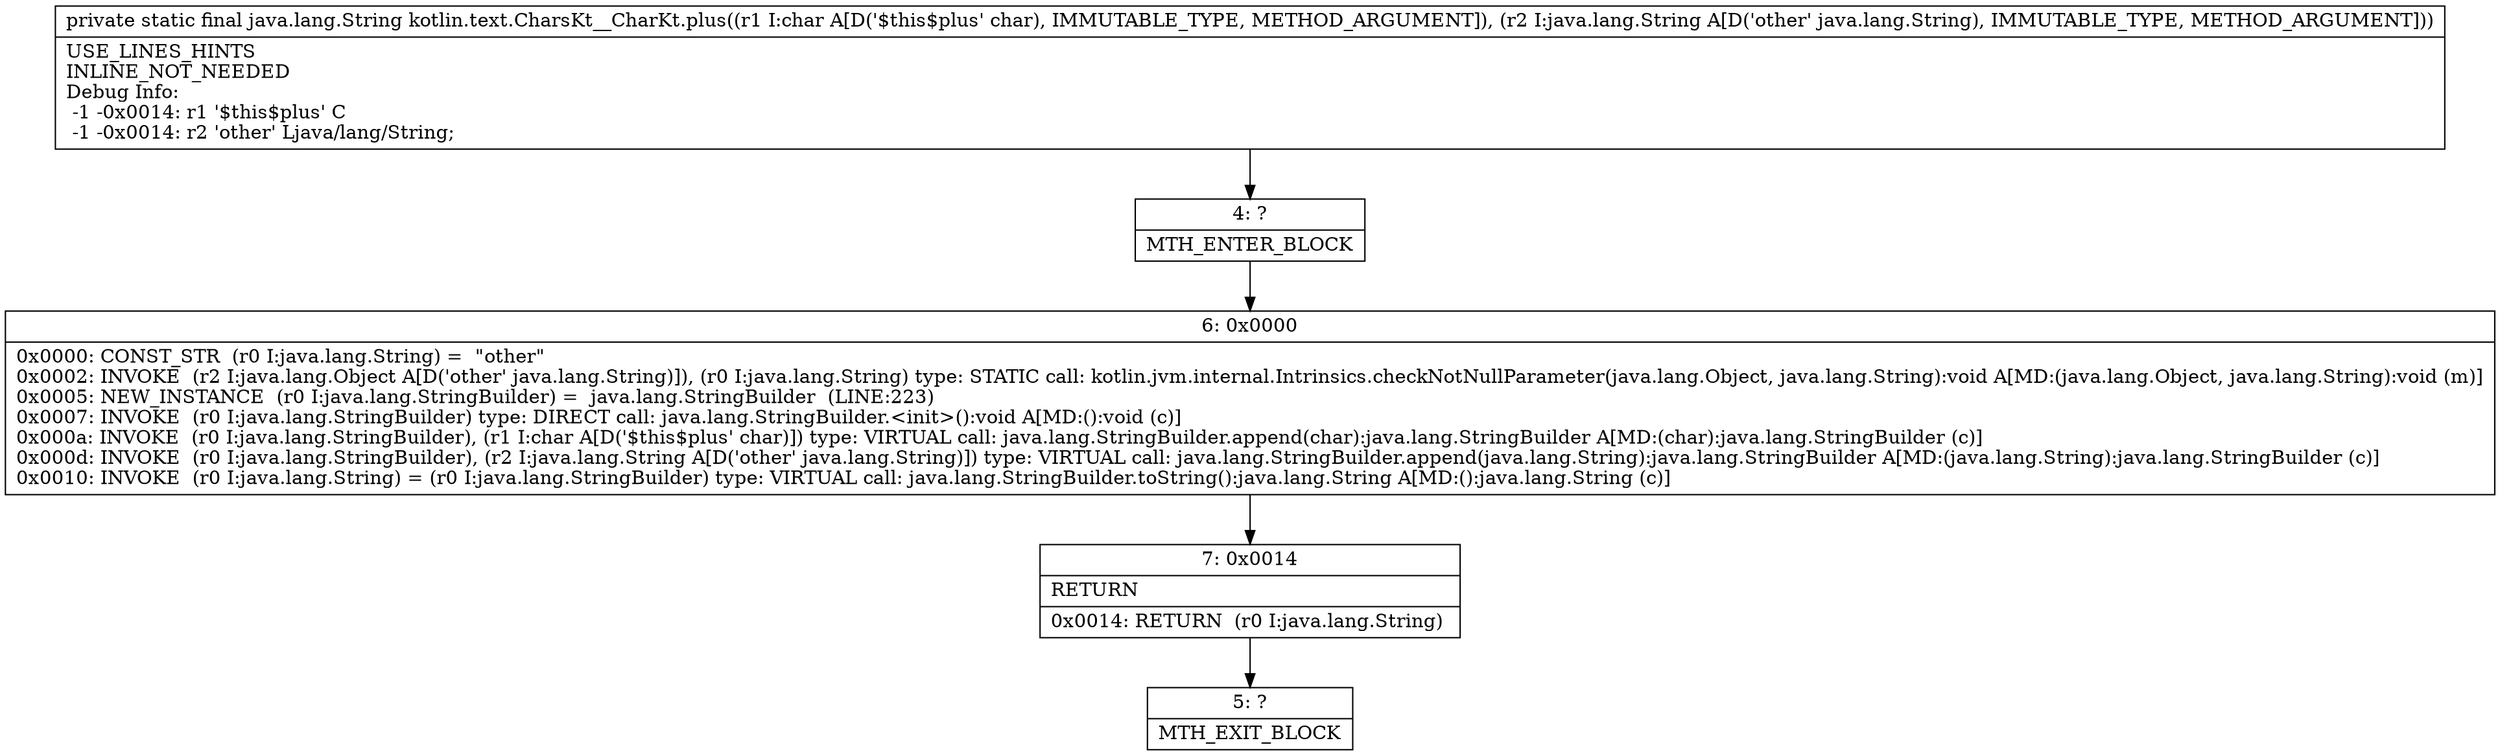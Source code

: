 digraph "CFG forkotlin.text.CharsKt__CharKt.plus(CLjava\/lang\/String;)Ljava\/lang\/String;" {
Node_4 [shape=record,label="{4\:\ ?|MTH_ENTER_BLOCK\l}"];
Node_6 [shape=record,label="{6\:\ 0x0000|0x0000: CONST_STR  (r0 I:java.lang.String) =  \"other\" \l0x0002: INVOKE  (r2 I:java.lang.Object A[D('other' java.lang.String)]), (r0 I:java.lang.String) type: STATIC call: kotlin.jvm.internal.Intrinsics.checkNotNullParameter(java.lang.Object, java.lang.String):void A[MD:(java.lang.Object, java.lang.String):void (m)]\l0x0005: NEW_INSTANCE  (r0 I:java.lang.StringBuilder) =  java.lang.StringBuilder  (LINE:223)\l0x0007: INVOKE  (r0 I:java.lang.StringBuilder) type: DIRECT call: java.lang.StringBuilder.\<init\>():void A[MD:():void (c)]\l0x000a: INVOKE  (r0 I:java.lang.StringBuilder), (r1 I:char A[D('$this$plus' char)]) type: VIRTUAL call: java.lang.StringBuilder.append(char):java.lang.StringBuilder A[MD:(char):java.lang.StringBuilder (c)]\l0x000d: INVOKE  (r0 I:java.lang.StringBuilder), (r2 I:java.lang.String A[D('other' java.lang.String)]) type: VIRTUAL call: java.lang.StringBuilder.append(java.lang.String):java.lang.StringBuilder A[MD:(java.lang.String):java.lang.StringBuilder (c)]\l0x0010: INVOKE  (r0 I:java.lang.String) = (r0 I:java.lang.StringBuilder) type: VIRTUAL call: java.lang.StringBuilder.toString():java.lang.String A[MD:():java.lang.String (c)]\l}"];
Node_7 [shape=record,label="{7\:\ 0x0014|RETURN\l|0x0014: RETURN  (r0 I:java.lang.String) \l}"];
Node_5 [shape=record,label="{5\:\ ?|MTH_EXIT_BLOCK\l}"];
MethodNode[shape=record,label="{private static final java.lang.String kotlin.text.CharsKt__CharKt.plus((r1 I:char A[D('$this$plus' char), IMMUTABLE_TYPE, METHOD_ARGUMENT]), (r2 I:java.lang.String A[D('other' java.lang.String), IMMUTABLE_TYPE, METHOD_ARGUMENT]))  | USE_LINES_HINTS\lINLINE_NOT_NEEDED\lDebug Info:\l  \-1 \-0x0014: r1 '$this$plus' C\l  \-1 \-0x0014: r2 'other' Ljava\/lang\/String;\l}"];
MethodNode -> Node_4;Node_4 -> Node_6;
Node_6 -> Node_7;
Node_7 -> Node_5;
}

